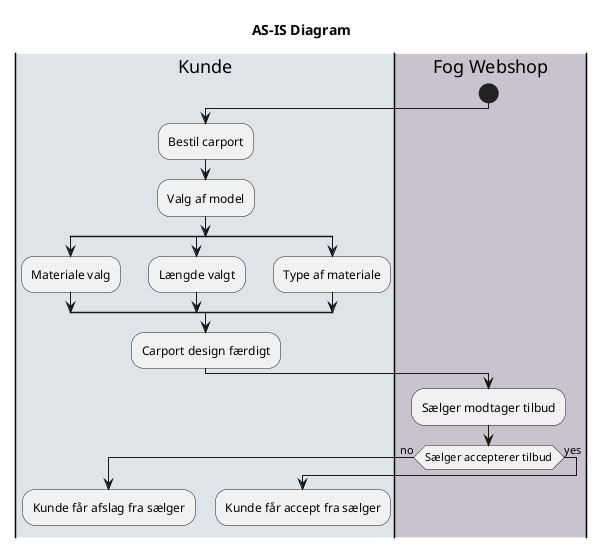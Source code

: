 @startuml
!pragma visma layout smetana
title AS-IS Diagram
|#dee4e8|Kunde|
|#c8c3cd|Fog Webshop|

start
|Kunde|
:Bestil carport;
:Valg af model;
split
:Materiale valg;
split again
:Længde valgt;

split again
:Type af materiale;
split end
:Carport design færdigt;
|Fog Webshop|
:Sælger modtager tilbud;
|Fog Webshop|
if(Sælger accepterer tilbud) then (no)
|Kunde|
:Kunde får afslag fra sælger;
detach
else (yes)
|Kunde|
:Kunde får accept fra sælger;
detach

@enduml